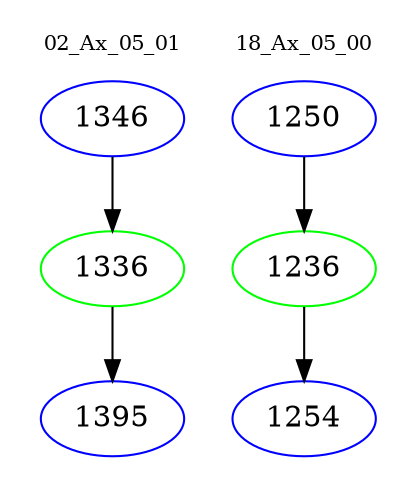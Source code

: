 digraph{
subgraph cluster_0 {
color = white
label = "02_Ax_05_01";
fontsize=10;
T0_1346 [label="1346", color="blue"]
T0_1346 -> T0_1336 [color="black"]
T0_1336 [label="1336", color="green"]
T0_1336 -> T0_1395 [color="black"]
T0_1395 [label="1395", color="blue"]
}
subgraph cluster_1 {
color = white
label = "18_Ax_05_00";
fontsize=10;
T1_1250 [label="1250", color="blue"]
T1_1250 -> T1_1236 [color="black"]
T1_1236 [label="1236", color="green"]
T1_1236 -> T1_1254 [color="black"]
T1_1254 [label="1254", color="blue"]
}
}
